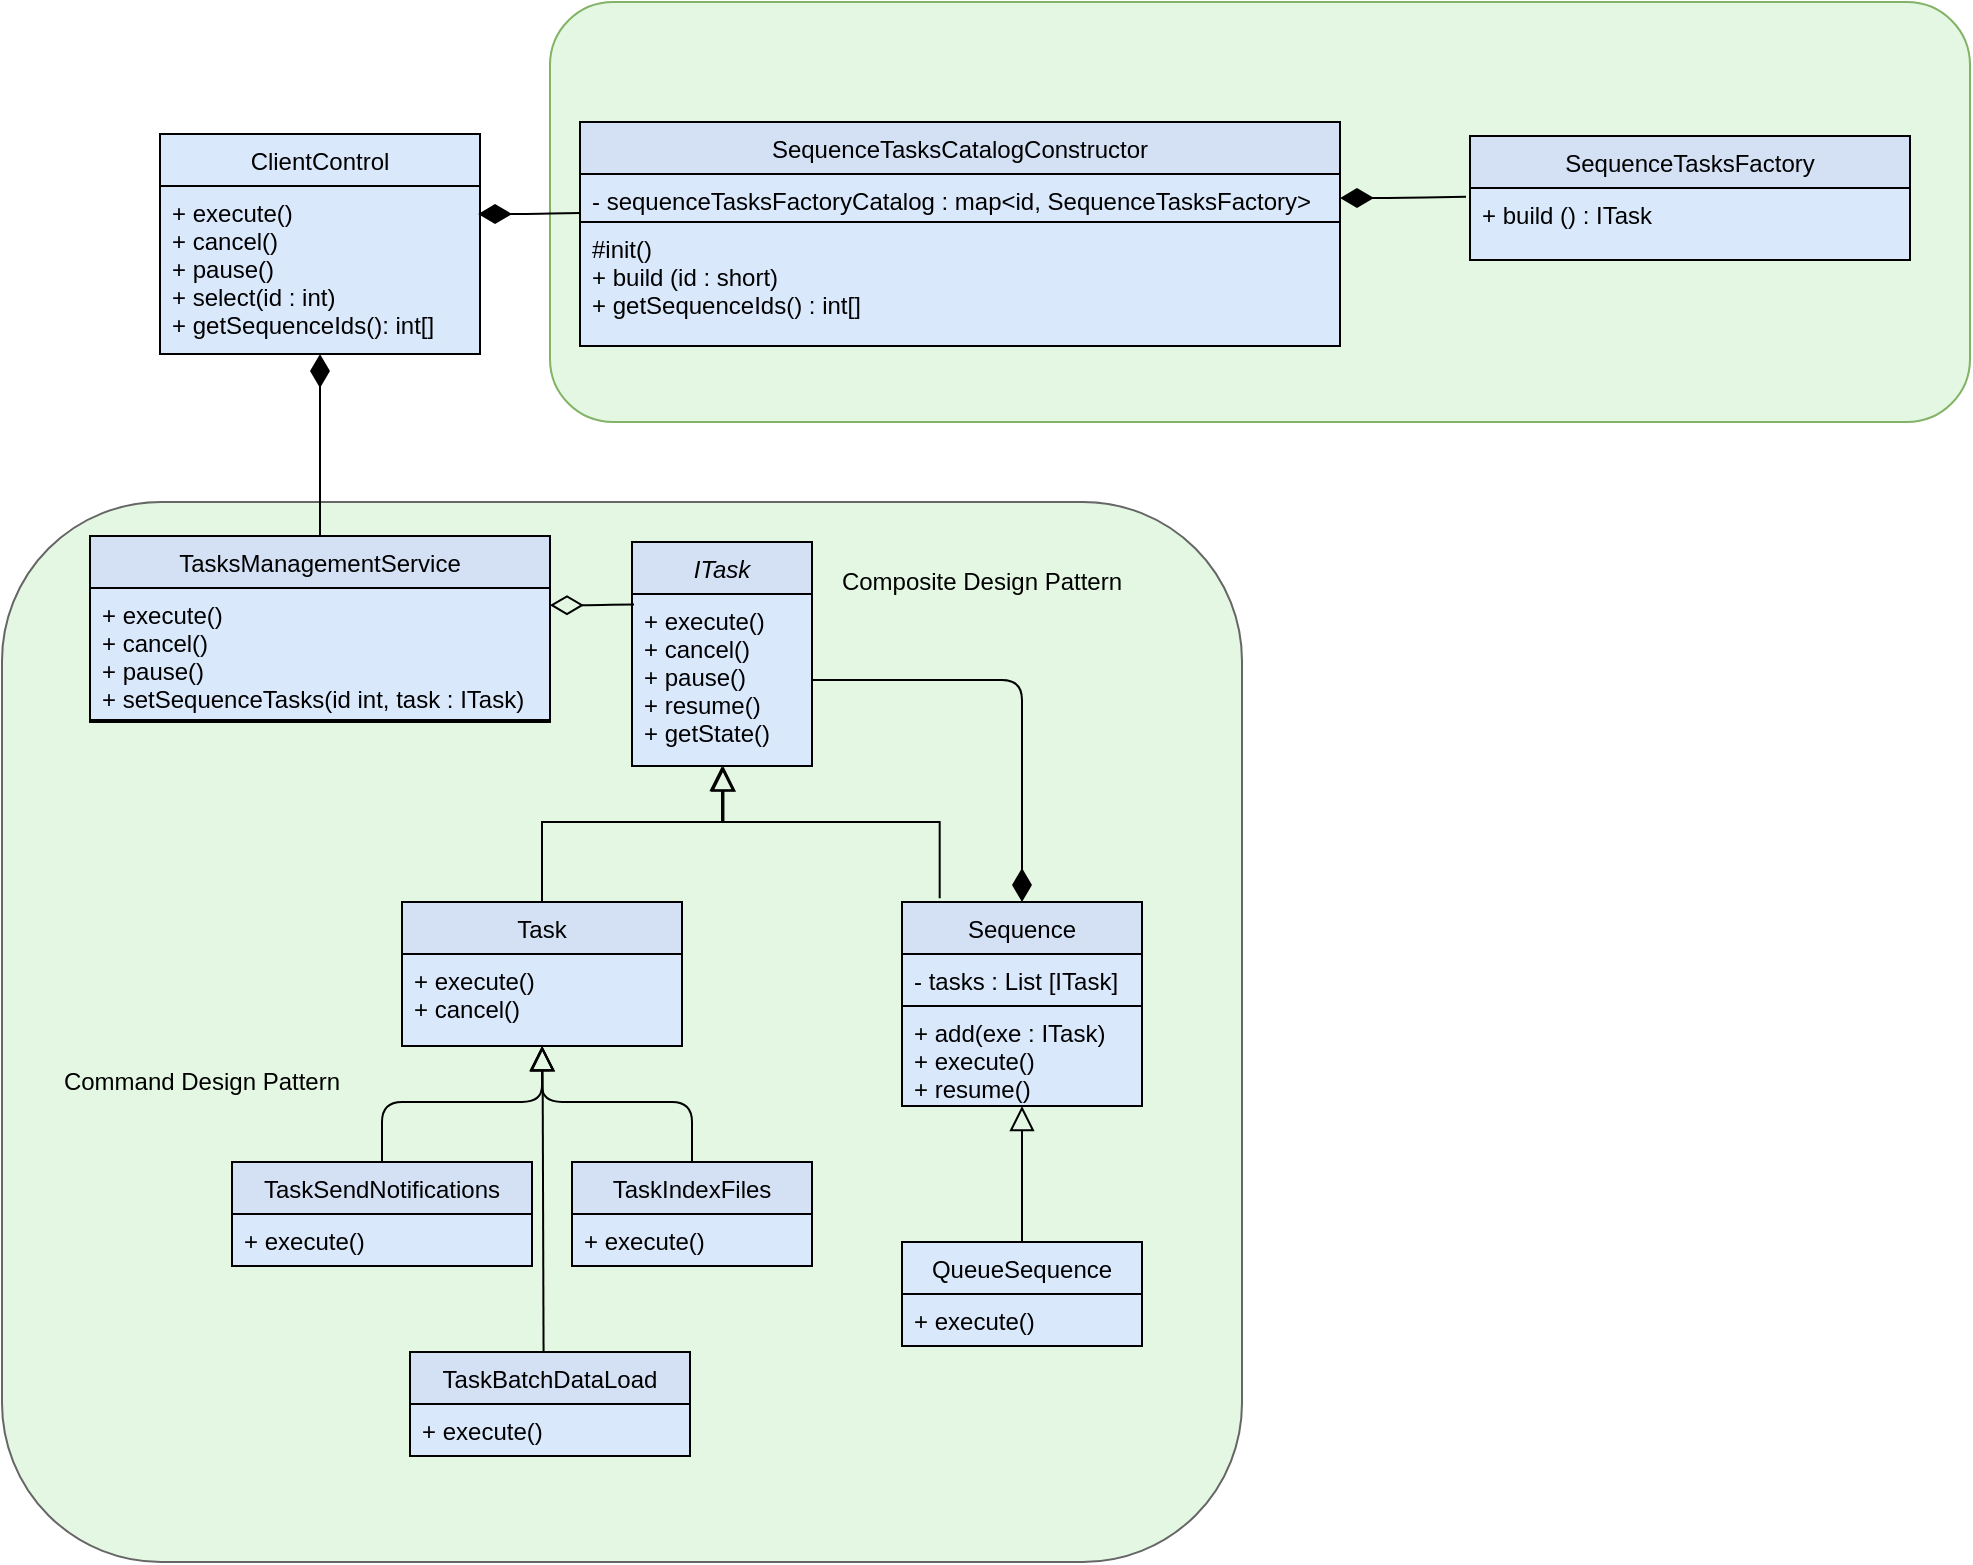 <mxfile version="14.6.11" type="github">
  <diagram id="C5RBs43oDa-KdzZeNtuy" name="Page-1">
    <mxGraphModel dx="1931" dy="1781" grid="1" gridSize="10" guides="1" tooltips="1" connect="1" arrows="1" fold="1" page="1" pageScale="1" pageWidth="827" pageHeight="1169" math="0" shadow="0">
      <root>
        <mxCell id="WIyWlLk6GJQsqaUBKTNV-0" />
        <mxCell id="WIyWlLk6GJQsqaUBKTNV-1" parent="WIyWlLk6GJQsqaUBKTNV-0" />
        <mxCell id="v-YkRU_EQzXXgoIS1i0s-19" value="" style="rounded=1;whiteSpace=wrap;html=1;strokeColor=#666666;fontColor=#333333;fillColor=#E3F7E2;" parent="WIyWlLk6GJQsqaUBKTNV-1" vertex="1">
          <mxGeometry x="-54" y="100" width="620" height="530" as="geometry" />
        </mxCell>
        <mxCell id="v-YkRU_EQzXXgoIS1i0s-18" value="" style="rounded=1;whiteSpace=wrap;html=1;strokeColor=#82b366;fillColor=#E3F7E2;" parent="WIyWlLk6GJQsqaUBKTNV-1" vertex="1">
          <mxGeometry x="220" y="-150" width="710" height="210" as="geometry" />
        </mxCell>
        <mxCell id="zkfFHV4jXpPFQw0GAbJ--0" value="ITask" style="swimlane;fontStyle=2;align=center;verticalAlign=top;childLayout=stackLayout;horizontal=1;startSize=26;horizontalStack=0;resizeParent=1;resizeLast=0;collapsible=1;marginBottom=0;rounded=0;shadow=0;strokeWidth=1;fillColor=#D4E1F5;" parent="WIyWlLk6GJQsqaUBKTNV-1" vertex="1">
          <mxGeometry x="261" y="120" width="90" height="112" as="geometry">
            <mxRectangle x="230" y="140" width="160" height="26" as="alternateBounds" />
          </mxGeometry>
        </mxCell>
        <mxCell id="zkfFHV4jXpPFQw0GAbJ--5" value="+ execute()&#xa;+ cancel()&#xa;+ pause()&#xa;+ resume()&#xa;+ getState()" style="text;align=left;verticalAlign=top;spacingLeft=4;spacingRight=4;overflow=hidden;rotatable=0;points=[[0,0.5],[1,0.5]];portConstraint=eastwest;fillColor=#dae8fc;strokeColor=#000000;" parent="zkfFHV4jXpPFQw0GAbJ--0" vertex="1">
          <mxGeometry y="26" width="90" height="86" as="geometry" />
        </mxCell>
        <mxCell id="zkfFHV4jXpPFQw0GAbJ--6" value="Task" style="swimlane;fontStyle=0;align=center;verticalAlign=top;childLayout=stackLayout;horizontal=1;startSize=26;horizontalStack=0;resizeParent=1;resizeLast=0;collapsible=1;marginBottom=0;rounded=0;shadow=0;strokeWidth=1;fillColor=#D4E1F5;" parent="WIyWlLk6GJQsqaUBKTNV-1" vertex="1">
          <mxGeometry x="146" y="300" width="140" height="72" as="geometry">
            <mxRectangle x="130" y="380" width="160" height="26" as="alternateBounds" />
          </mxGeometry>
        </mxCell>
        <mxCell id="zkfFHV4jXpPFQw0GAbJ--10" value="+ execute()&#xa;+ cancel()" style="text;align=left;verticalAlign=top;spacingLeft=4;spacingRight=4;overflow=hidden;rotatable=0;points=[[0,0.5],[1,0.5]];portConstraint=eastwest;fontStyle=0;fillColor=#dae8fc;strokeColor=#000000;" parent="zkfFHV4jXpPFQw0GAbJ--6" vertex="1">
          <mxGeometry y="26" width="140" height="46" as="geometry" />
        </mxCell>
        <mxCell id="zkfFHV4jXpPFQw0GAbJ--12" value="" style="endArrow=block;endSize=10;endFill=0;shadow=0;strokeWidth=1;rounded=0;edgeStyle=elbowEdgeStyle;elbow=vertical;" parent="WIyWlLk6GJQsqaUBKTNV-1" source="zkfFHV4jXpPFQw0GAbJ--6" target="zkfFHV4jXpPFQw0GAbJ--0" edge="1">
          <mxGeometry width="160" relative="1" as="geometry">
            <mxPoint x="226" y="203" as="sourcePoint" />
            <mxPoint x="226" y="203" as="targetPoint" />
            <Array as="points">
              <mxPoint x="216" y="260" />
            </Array>
          </mxGeometry>
        </mxCell>
        <mxCell id="zkfFHV4jXpPFQw0GAbJ--13" value="TaskIndexFiles" style="swimlane;fontStyle=0;align=center;verticalAlign=top;childLayout=stackLayout;horizontal=1;startSize=26;horizontalStack=0;resizeParent=1;resizeLast=0;collapsible=1;marginBottom=0;rounded=0;shadow=0;strokeWidth=1;fillColor=#D4E1F5;" parent="WIyWlLk6GJQsqaUBKTNV-1" vertex="1">
          <mxGeometry x="231" y="430" width="120" height="52" as="geometry">
            <mxRectangle x="340" y="380" width="170" height="26" as="alternateBounds" />
          </mxGeometry>
        </mxCell>
        <mxCell id="j6-FKQegblNEumCKdTVI-0" value="+ execute()" style="text;align=left;verticalAlign=top;spacingLeft=4;spacingRight=4;overflow=hidden;rotatable=0;points=[[0,0.5],[1,0.5]];portConstraint=eastwest;fontStyle=0;fillColor=#dae8fc;strokeColor=#000000;" parent="zkfFHV4jXpPFQw0GAbJ--13" vertex="1">
          <mxGeometry y="26" width="120" height="26" as="geometry" />
        </mxCell>
        <mxCell id="j6-FKQegblNEumCKdTVI-1" value="TaskSendNotifications" style="swimlane;fontStyle=0;align=center;verticalAlign=top;childLayout=stackLayout;horizontal=1;startSize=26;horizontalStack=0;resizeParent=1;resizeLast=0;collapsible=1;marginBottom=0;rounded=0;shadow=0;strokeWidth=1;fillColor=#D4E1F5;" parent="WIyWlLk6GJQsqaUBKTNV-1" vertex="1">
          <mxGeometry x="61" y="430" width="150" height="52" as="geometry">
            <mxRectangle x="340" y="380" width="170" height="26" as="alternateBounds" />
          </mxGeometry>
        </mxCell>
        <mxCell id="j6-FKQegblNEumCKdTVI-3" value="+ execute()" style="text;align=left;verticalAlign=top;spacingLeft=4;spacingRight=4;overflow=hidden;rotatable=0;points=[[0,0.5],[1,0.5]];portConstraint=eastwest;fontStyle=0;fillColor=#dae8fc;strokeColor=#000000;" parent="j6-FKQegblNEumCKdTVI-1" vertex="1">
          <mxGeometry y="26" width="150" height="26" as="geometry" />
        </mxCell>
        <mxCell id="j6-FKQegblNEumCKdTVI-4" value="" style="endArrow=block;endSize=10;endFill=0;html=1;entryX=0.5;entryY=1;entryDx=0;entryDy=0;exitX=0.5;exitY=0;exitDx=0;exitDy=0;" parent="WIyWlLk6GJQsqaUBKTNV-1" source="j6-FKQegblNEumCKdTVI-1" target="zkfFHV4jXpPFQw0GAbJ--6" edge="1">
          <mxGeometry width="160" relative="1" as="geometry">
            <mxPoint x="386" y="700" as="sourcePoint" />
            <mxPoint x="546" y="700" as="targetPoint" />
            <Array as="points">
              <mxPoint x="136" y="400" />
              <mxPoint x="216" y="400" />
            </Array>
          </mxGeometry>
        </mxCell>
        <mxCell id="j6-FKQegblNEumCKdTVI-5" value="Sequence" style="swimlane;fontStyle=0;align=center;verticalAlign=top;childLayout=stackLayout;horizontal=1;startSize=26;horizontalStack=0;resizeParent=1;resizeLast=0;collapsible=1;marginBottom=0;rounded=0;shadow=0;strokeWidth=1;fillColor=#D4E1F5;" parent="WIyWlLk6GJQsqaUBKTNV-1" vertex="1">
          <mxGeometry x="396" y="300" width="120" height="102" as="geometry">
            <mxRectangle x="340" y="380" width="170" height="26" as="alternateBounds" />
          </mxGeometry>
        </mxCell>
        <mxCell id="j6-FKQegblNEumCKdTVI-8" value="- tasks : List [ITask]" style="text;align=left;verticalAlign=top;spacingLeft=4;spacingRight=4;overflow=hidden;rotatable=0;points=[[0,0.5],[1,0.5]];portConstraint=eastwest;fontStyle=0;fillColor=#dae8fc;strokeColor=#000000;" parent="j6-FKQegblNEumCKdTVI-5" vertex="1">
          <mxGeometry y="26" width="120" height="26" as="geometry" />
        </mxCell>
        <mxCell id="j6-FKQegblNEumCKdTVI-7" value="+ add(exe : ITask)&#xa;+ execute()&#xa;+ resume()&#xa;" style="text;align=left;verticalAlign=top;spacingLeft=4;spacingRight=4;overflow=hidden;rotatable=0;points=[[0,0.5],[1,0.5]];portConstraint=eastwest;fontStyle=0;fillColor=#dae8fc;strokeColor=#000000;" parent="j6-FKQegblNEumCKdTVI-5" vertex="1">
          <mxGeometry y="52" width="120" height="50" as="geometry" />
        </mxCell>
        <mxCell id="j6-FKQegblNEumCKdTVI-9" value="QueueSequence" style="swimlane;fontStyle=0;align=center;verticalAlign=top;childLayout=stackLayout;horizontal=1;startSize=26;horizontalStack=0;resizeParent=1;resizeLast=0;collapsible=1;marginBottom=0;rounded=0;shadow=0;strokeWidth=1;fillColor=#dae8fc;" parent="WIyWlLk6GJQsqaUBKTNV-1" vertex="1">
          <mxGeometry x="396" y="470" width="120" height="52" as="geometry">
            <mxRectangle x="340" y="380" width="170" height="26" as="alternateBounds" />
          </mxGeometry>
        </mxCell>
        <mxCell id="j6-FKQegblNEumCKdTVI-11" value="+ execute()" style="text;align=left;verticalAlign=top;spacingLeft=4;spacingRight=4;overflow=hidden;rotatable=0;points=[[0,0.5],[1,0.5]];portConstraint=eastwest;fontStyle=0;fillColor=#dae8fc;strokeColor=#000000;" parent="j6-FKQegblNEumCKdTVI-9" vertex="1">
          <mxGeometry y="26" width="120" height="26" as="geometry" />
        </mxCell>
        <mxCell id="j6-FKQegblNEumCKdTVI-12" value="" style="endArrow=block;endSize=10;endFill=0;html=1;entryX=0.5;entryY=1;entryDx=0;entryDy=0;exitX=0.5;exitY=0;exitDx=0;exitDy=0;" parent="WIyWlLk6GJQsqaUBKTNV-1" source="j6-FKQegblNEumCKdTVI-9" target="j6-FKQegblNEumCKdTVI-5" edge="1">
          <mxGeometry width="160" relative="1" as="geometry">
            <mxPoint x="226" y="380" as="sourcePoint" />
            <mxPoint x="386" y="380" as="targetPoint" />
          </mxGeometry>
        </mxCell>
        <mxCell id="j6-FKQegblNEumCKdTVI-13" value="" style="endArrow=block;endSize=10;endFill=0;html=1;entryX=0.5;entryY=1;entryDx=0;entryDy=0;exitX=0.5;exitY=0;exitDx=0;exitDy=0;" parent="WIyWlLk6GJQsqaUBKTNV-1" source="zkfFHV4jXpPFQw0GAbJ--13" target="zkfFHV4jXpPFQw0GAbJ--6" edge="1">
          <mxGeometry width="160" relative="1" as="geometry">
            <mxPoint x="171" y="440" as="sourcePoint" />
            <mxPoint x="191" y="380" as="targetPoint" />
            <Array as="points">
              <mxPoint x="291" y="400" />
              <mxPoint x="216" y="400" />
            </Array>
          </mxGeometry>
        </mxCell>
        <mxCell id="j6-FKQegblNEumCKdTVI-14" value="" style="endArrow=none;html=1;endSize=12;startArrow=diamondThin;startSize=14;startFill=1;edgeStyle=orthogonalEdgeStyle;align=left;verticalAlign=bottom;entryX=1;entryY=0.5;entryDx=0;entryDy=0;exitX=0.5;exitY=0;exitDx=0;exitDy=0;endFill=0;" parent="WIyWlLk6GJQsqaUBKTNV-1" source="j6-FKQegblNEumCKdTVI-5" target="zkfFHV4jXpPFQw0GAbJ--5" edge="1">
          <mxGeometry x="-1" y="3" relative="1" as="geometry">
            <mxPoint x="86" y="500" as="sourcePoint" />
            <mxPoint x="246" y="500" as="targetPoint" />
          </mxGeometry>
        </mxCell>
        <mxCell id="j6-FKQegblNEumCKdTVI-15" value="Composite Design Pattern" style="text;html=1;strokeColor=none;fillColor=none;align=center;verticalAlign=middle;whiteSpace=wrap;rounded=0;" parent="WIyWlLk6GJQsqaUBKTNV-1" vertex="1">
          <mxGeometry x="356" y="130" width="160" height="20" as="geometry" />
        </mxCell>
        <mxCell id="j6-FKQegblNEumCKdTVI-16" value="Command Design Pattern" style="text;html=1;strokeColor=none;fillColor=none;align=center;verticalAlign=middle;whiteSpace=wrap;rounded=0;" parent="WIyWlLk6GJQsqaUBKTNV-1" vertex="1">
          <mxGeometry x="-34" y="380" width="160" height="20" as="geometry" />
        </mxCell>
        <mxCell id="j6-FKQegblNEumCKdTVI-17" value="TaskBatchDataLoad" style="swimlane;fontStyle=0;align=center;verticalAlign=top;childLayout=stackLayout;horizontal=1;startSize=26;horizontalStack=0;resizeParent=1;resizeLast=0;collapsible=1;marginBottom=0;rounded=0;shadow=0;strokeWidth=1;fillColor=#D4E1F5;" parent="WIyWlLk6GJQsqaUBKTNV-1" vertex="1">
          <mxGeometry x="150" y="525" width="140" height="52" as="geometry">
            <mxRectangle x="130" y="380" width="160" height="26" as="alternateBounds" />
          </mxGeometry>
        </mxCell>
        <mxCell id="j6-FKQegblNEumCKdTVI-19" value="+ execute()" style="text;align=left;verticalAlign=top;spacingLeft=4;spacingRight=4;overflow=hidden;rotatable=0;points=[[0,0.5],[1,0.5]];portConstraint=eastwest;fontStyle=0;fillColor=#dae8fc;strokeColor=#000000;" parent="j6-FKQegblNEumCKdTVI-17" vertex="1">
          <mxGeometry y="26" width="140" height="26" as="geometry" />
        </mxCell>
        <mxCell id="j6-FKQegblNEumCKdTVI-20" value="" style="endArrow=block;endSize=10;endFill=0;html=1;exitX=0.477;exitY=-0.002;exitDx=0;exitDy=0;exitPerimeter=0;entryX=0.502;entryY=1.004;entryDx=0;entryDy=0;entryPerimeter=0;" parent="WIyWlLk6GJQsqaUBKTNV-1" source="j6-FKQegblNEumCKdTVI-17" target="zkfFHV4jXpPFQw0GAbJ--10" edge="1">
          <mxGeometry width="160" relative="1" as="geometry">
            <mxPoint x="196" y="420" as="sourcePoint" />
            <mxPoint x="216" y="370" as="targetPoint" />
          </mxGeometry>
        </mxCell>
        <mxCell id="j6-FKQegblNEumCKdTVI-21" value="TasksManagementService" style="swimlane;fontStyle=0;align=center;verticalAlign=top;childLayout=stackLayout;horizontal=1;startSize=26;horizontalStack=0;resizeParent=1;resizeLast=0;collapsible=1;marginBottom=0;rounded=0;shadow=0;strokeWidth=1;fillColor=#D4E1F5;" parent="WIyWlLk6GJQsqaUBKTNV-1" vertex="1">
          <mxGeometry x="-10" y="117" width="230" height="93" as="geometry">
            <mxRectangle x="230" y="140" width="160" height="26" as="alternateBounds" />
          </mxGeometry>
        </mxCell>
        <mxCell id="j6-FKQegblNEumCKdTVI-23" value="+ execute()&#xa;+ cancel()&#xa;+ pause()&#xa;+ setSequenceTasks(id int, task : ITask)" style="text;align=left;verticalAlign=top;spacingLeft=4;spacingRight=4;overflow=hidden;rotatable=0;points=[[0,0.5],[1,0.5]];portConstraint=eastwest;fillColor=#dae8fc;strokeColor=#000000;" parent="j6-FKQegblNEumCKdTVI-21" vertex="1">
          <mxGeometry y="26" width="230" height="66" as="geometry" />
        </mxCell>
        <mxCell id="j6-FKQegblNEumCKdTVI-24" value="" style="endArrow=none;html=1;endSize=12;startArrow=diamondThin;startSize=14;startFill=0;edgeStyle=orthogonalEdgeStyle;align=left;verticalAlign=bottom;exitX=1;exitY=0.13;exitDx=0;exitDy=0;exitPerimeter=0;entryX=0.011;entryY=0.061;entryDx=0;entryDy=0;entryPerimeter=0;endFill=0;" parent="WIyWlLk6GJQsqaUBKTNV-1" source="j6-FKQegblNEumCKdTVI-23" target="zkfFHV4jXpPFQw0GAbJ--5" edge="1">
          <mxGeometry x="-1" y="3" relative="1" as="geometry">
            <mxPoint x="196" y="440" as="sourcePoint" />
            <mxPoint x="256" y="160" as="targetPoint" />
          </mxGeometry>
        </mxCell>
        <mxCell id="v-YkRU_EQzXXgoIS1i0s-0" value="ClientControl" style="swimlane;fontStyle=0;align=center;verticalAlign=top;childLayout=stackLayout;horizontal=1;startSize=26;horizontalStack=0;resizeParent=1;resizeLast=0;collapsible=1;marginBottom=0;rounded=0;shadow=0;strokeWidth=1;fillColor=#dae8fc;" parent="WIyWlLk6GJQsqaUBKTNV-1" vertex="1">
          <mxGeometry x="25" y="-84" width="160" height="110" as="geometry">
            <mxRectangle x="230" y="140" width="160" height="26" as="alternateBounds" />
          </mxGeometry>
        </mxCell>
        <mxCell id="v-YkRU_EQzXXgoIS1i0s-2" value="+ execute()&#xa;+ cancel()&#xa;+ pause()&#xa;+ select(id : int)&#xa;+ getSequenceIds(): int[]" style="text;align=left;verticalAlign=top;spacingLeft=4;spacingRight=4;overflow=hidden;rotatable=0;points=[[0,0.5],[1,0.5]];portConstraint=eastwest;fillColor=#dae8fc;strokeColor=#000000;" parent="v-YkRU_EQzXXgoIS1i0s-0" vertex="1">
          <mxGeometry y="26" width="160" height="84" as="geometry" />
        </mxCell>
        <mxCell id="v-YkRU_EQzXXgoIS1i0s-3" value="SequenceTasksCatalogConstructor" style="swimlane;fontStyle=0;align=center;verticalAlign=top;childLayout=stackLayout;horizontal=1;startSize=26;horizontalStack=0;resizeParent=1;resizeLast=0;collapsible=1;marginBottom=0;rounded=0;shadow=0;strokeWidth=1;fillColor=#D4E1F5;" parent="WIyWlLk6GJQsqaUBKTNV-1" vertex="1">
          <mxGeometry x="235" y="-90" width="380" height="112" as="geometry">
            <mxRectangle x="230" y="140" width="160" height="26" as="alternateBounds" />
          </mxGeometry>
        </mxCell>
        <mxCell id="v-YkRU_EQzXXgoIS1i0s-9" value="- sequenceTasksFactoryCatalog : map&lt;id, SequenceTasksFactory&gt;&#xa;" style="text;align=left;verticalAlign=top;spacingLeft=4;spacingRight=4;overflow=hidden;rotatable=0;points=[[0,0.5],[1,0.5]];portConstraint=eastwest;fillColor=#dae8fc;strokeColor=#000000;" parent="v-YkRU_EQzXXgoIS1i0s-3" vertex="1">
          <mxGeometry y="26" width="380" height="24" as="geometry" />
        </mxCell>
        <mxCell id="v-YkRU_EQzXXgoIS1i0s-5" value="#init()&#xa;+ build (id : short)&#xa;+ getSequenceIds() : int[]&#xa;" style="text;align=left;verticalAlign=top;spacingLeft=4;spacingRight=4;overflow=hidden;rotatable=0;points=[[0,0.5],[1,0.5]];portConstraint=eastwest;fillColor=#dae8fc;strokeColor=#000000;" parent="v-YkRU_EQzXXgoIS1i0s-3" vertex="1">
          <mxGeometry y="50" width="380" height="62" as="geometry" />
        </mxCell>
        <mxCell id="v-YkRU_EQzXXgoIS1i0s-6" value="SequenceTasksFactory" style="swimlane;fontStyle=0;align=center;verticalAlign=top;childLayout=stackLayout;horizontal=1;startSize=26;horizontalStack=0;resizeParent=1;resizeLast=0;collapsible=1;marginBottom=0;rounded=0;shadow=0;strokeWidth=1;fillColor=#D4E1F5;" parent="WIyWlLk6GJQsqaUBKTNV-1" vertex="1">
          <mxGeometry x="680" y="-83" width="220" height="62" as="geometry">
            <mxRectangle x="230" y="140" width="160" height="26" as="alternateBounds" />
          </mxGeometry>
        </mxCell>
        <mxCell id="v-YkRU_EQzXXgoIS1i0s-8" value="+ build () : ITask&#xa;" style="text;align=left;verticalAlign=top;spacingLeft=4;spacingRight=4;overflow=hidden;rotatable=0;points=[[0,0.5],[1,0.5]];portConstraint=eastwest;fillColor=#dae8fc;strokeColor=#000000;" parent="v-YkRU_EQzXXgoIS1i0s-6" vertex="1">
          <mxGeometry y="26" width="220" height="36" as="geometry" />
        </mxCell>
        <mxCell id="v-YkRU_EQzXXgoIS1i0s-15" value="" style="endArrow=none;html=1;endSize=12;startArrow=diamondThin;startSize=14;startFill=1;edgeStyle=orthogonalEdgeStyle;align=left;verticalAlign=bottom;entryX=0.5;entryY=0;entryDx=0;entryDy=0;endFill=0;exitX=0.5;exitY=1;exitDx=0;exitDy=0;exitPerimeter=0;" parent="WIyWlLk6GJQsqaUBKTNV-1" source="v-YkRU_EQzXXgoIS1i0s-2" target="j6-FKQegblNEumCKdTVI-21" edge="1">
          <mxGeometry x="-1" y="3" relative="1" as="geometry">
            <mxPoint x="30" y="20" as="sourcePoint" />
            <mxPoint x="335" y="207" as="targetPoint" />
          </mxGeometry>
        </mxCell>
        <mxCell id="v-YkRU_EQzXXgoIS1i0s-16" value="" style="endArrow=none;html=1;endSize=12;startArrow=diamondThin;startSize=14;startFill=1;edgeStyle=orthogonalEdgeStyle;align=left;verticalAlign=bottom;endFill=0;exitX=0.994;exitY=0.167;exitDx=0;exitDy=0;exitPerimeter=0;entryX=0.001;entryY=0.812;entryDx=0;entryDy=0;entryPerimeter=0;" parent="WIyWlLk6GJQsqaUBKTNV-1" source="v-YkRU_EQzXXgoIS1i0s-2" target="v-YkRU_EQzXXgoIS1i0s-9" edge="1">
          <mxGeometry x="-1" y="3" relative="1" as="geometry">
            <mxPoint x="72.5" y="20" as="sourcePoint" />
            <mxPoint x="220" y="-70" as="targetPoint" />
          </mxGeometry>
        </mxCell>
        <mxCell id="v-YkRU_EQzXXgoIS1i0s-17" value="" style="endArrow=none;html=1;endSize=12;startArrow=diamondThin;startSize=14;startFill=1;edgeStyle=orthogonalEdgeStyle;align=left;verticalAlign=bottom;endFill=0;entryX=-0.009;entryY=0.12;entryDx=0;entryDy=0;entryPerimeter=0;" parent="WIyWlLk6GJQsqaUBKTNV-1" source="v-YkRU_EQzXXgoIS1i0s-9" target="v-YkRU_EQzXXgoIS1i0s-8" edge="1">
          <mxGeometry x="-1" y="3" relative="1" as="geometry">
            <mxPoint x="650.0" y="59.022" as="sourcePoint" />
            <mxPoint x="736.43" y="59.488" as="targetPoint" />
          </mxGeometry>
        </mxCell>
        <mxCell id="v-YkRU_EQzXXgoIS1i0s-20" value="" style="endArrow=block;endSize=10;endFill=0;shadow=0;strokeWidth=1;rounded=0;edgeStyle=elbowEdgeStyle;elbow=vertical;exitX=0.157;exitY=-0.018;exitDx=0;exitDy=0;exitPerimeter=0;entryX=0.508;entryY=1.003;entryDx=0;entryDy=0;entryPerimeter=0;" parent="WIyWlLk6GJQsqaUBKTNV-1" source="j6-FKQegblNEumCKdTVI-5" target="zkfFHV4jXpPFQw0GAbJ--5" edge="1">
          <mxGeometry width="160" relative="1" as="geometry">
            <mxPoint x="414.84" y="317.84" as="sourcePoint" />
            <mxPoint x="306" y="240" as="targetPoint" />
            <Array as="points">
              <mxPoint x="366" y="260" />
            </Array>
          </mxGeometry>
        </mxCell>
      </root>
    </mxGraphModel>
  </diagram>
</mxfile>
